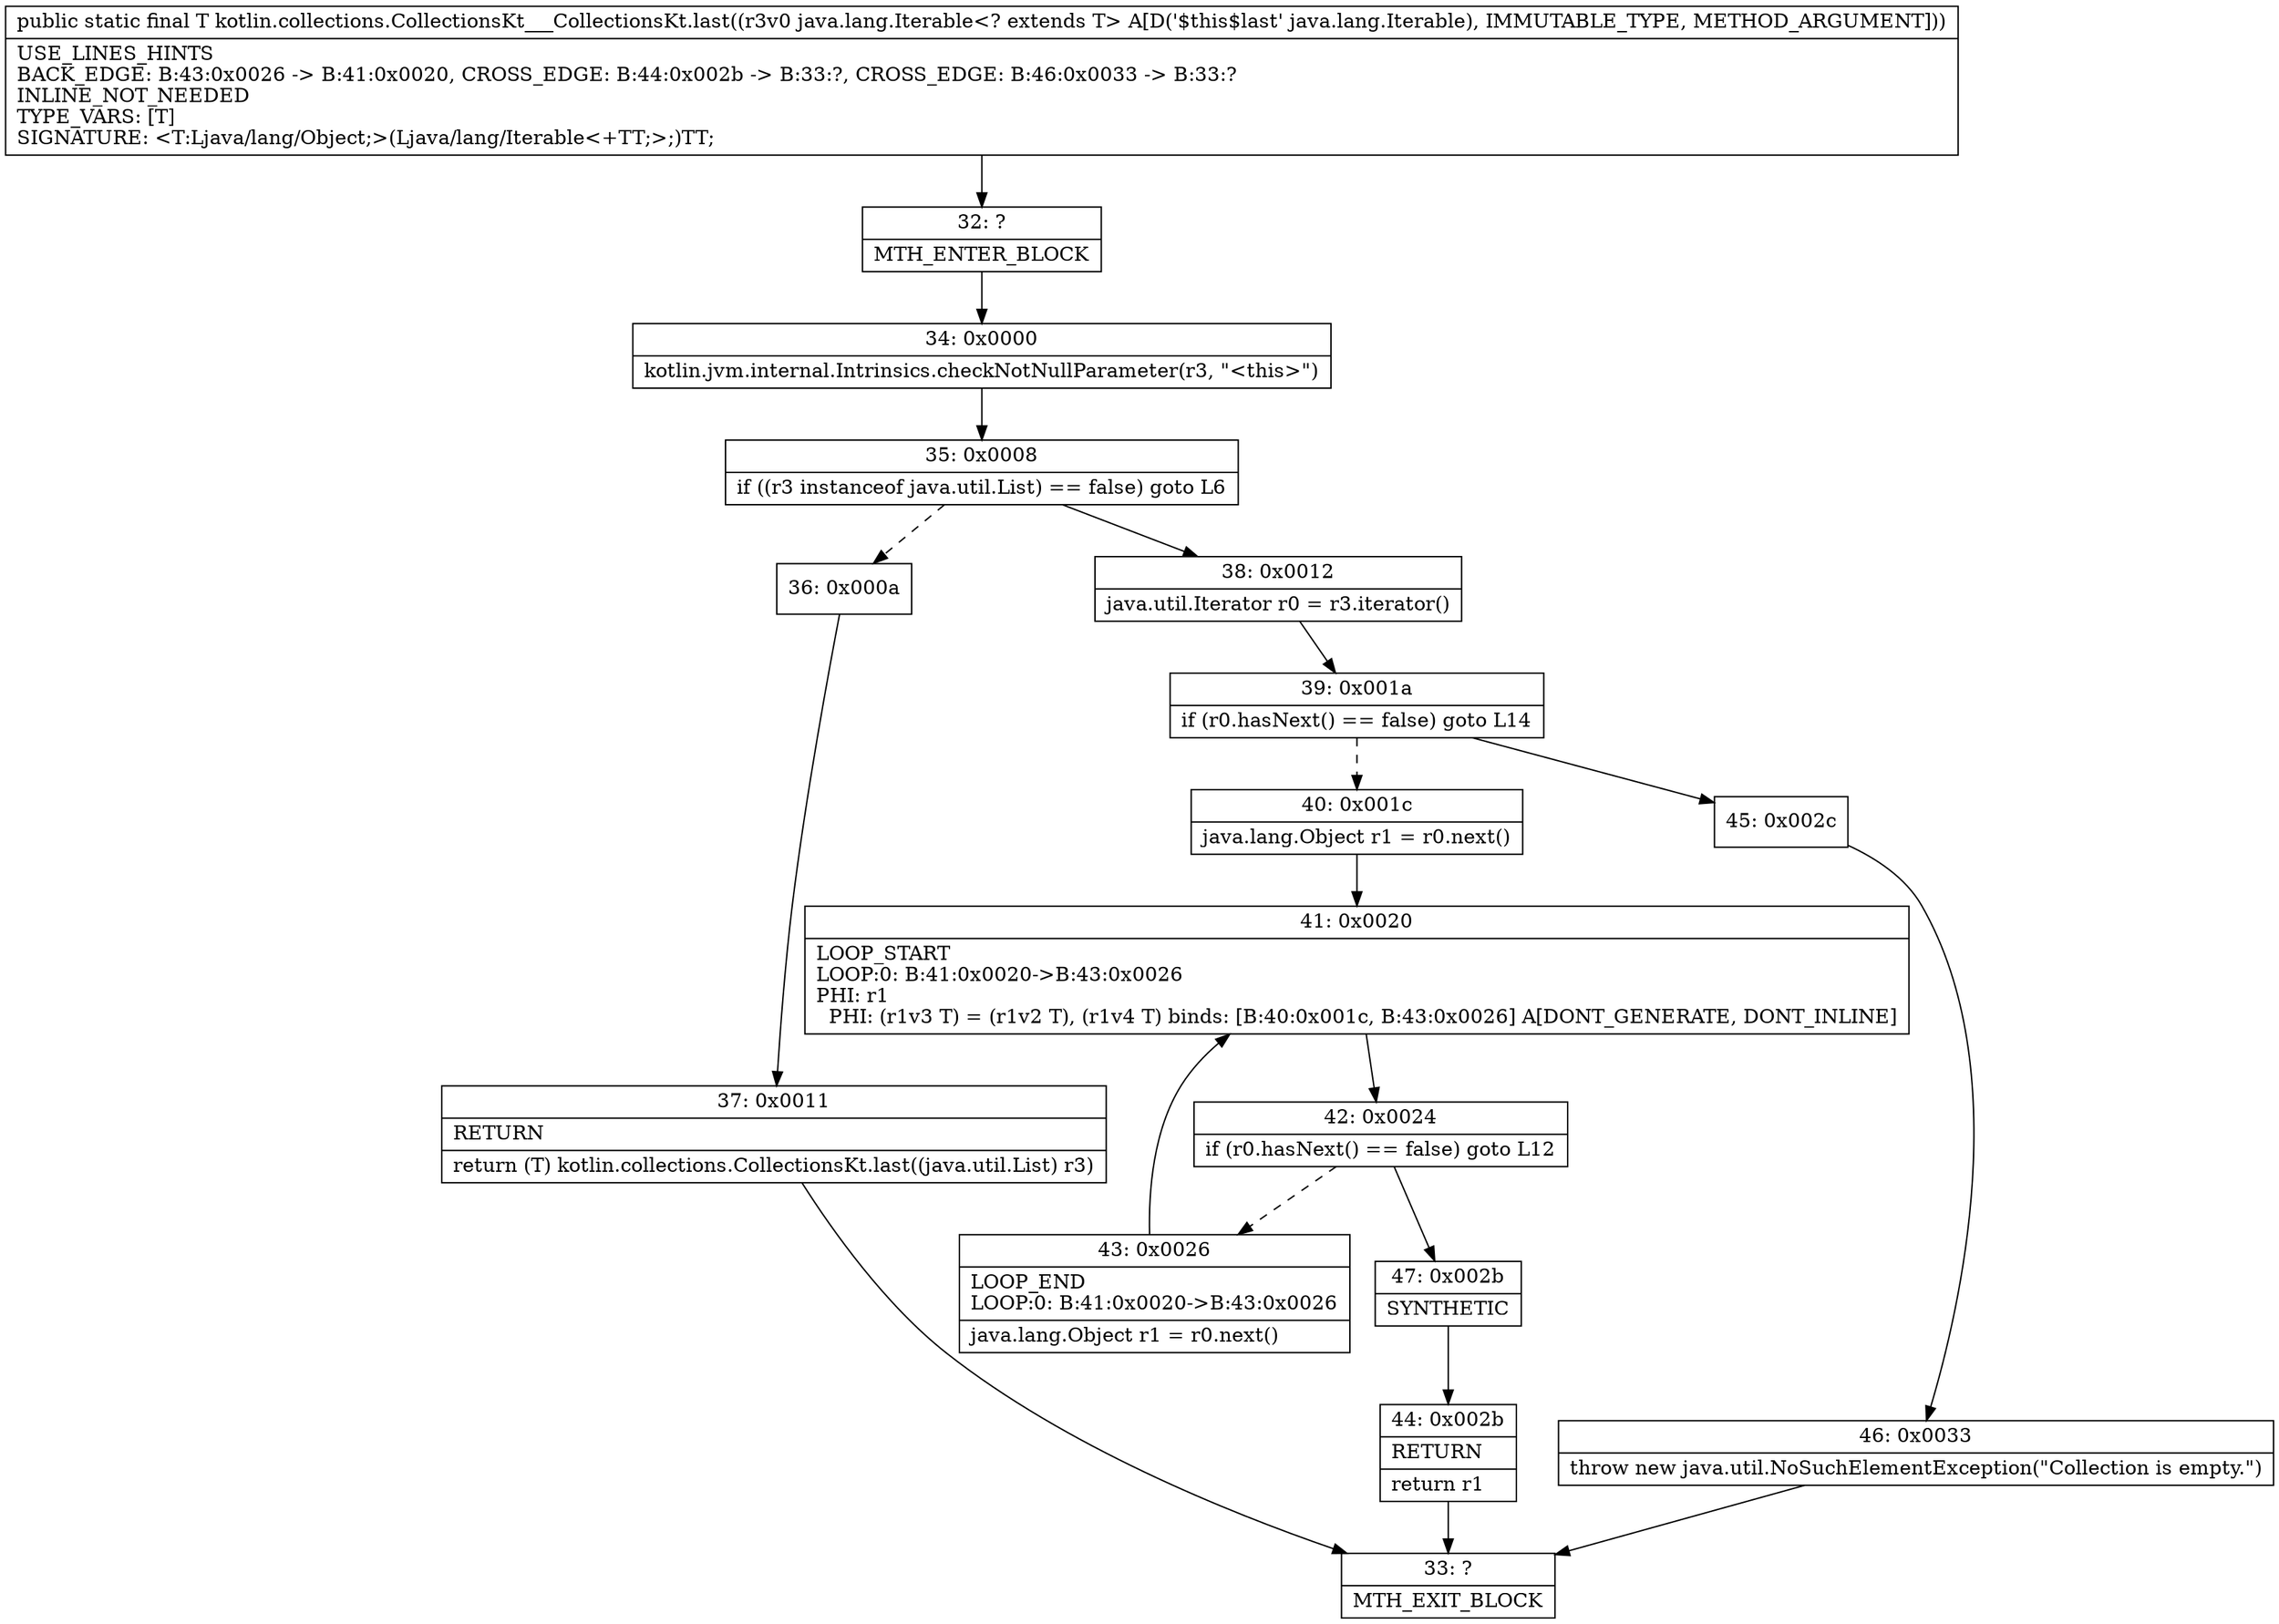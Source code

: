 digraph "CFG forkotlin.collections.CollectionsKt___CollectionsKt.last(Ljava\/lang\/Iterable;)Ljava\/lang\/Object;" {
Node_32 [shape=record,label="{32\:\ ?|MTH_ENTER_BLOCK\l}"];
Node_34 [shape=record,label="{34\:\ 0x0000|kotlin.jvm.internal.Intrinsics.checkNotNullParameter(r3, \"\<this\>\")\l}"];
Node_35 [shape=record,label="{35\:\ 0x0008|if ((r3 instanceof java.util.List) == false) goto L6\l}"];
Node_36 [shape=record,label="{36\:\ 0x000a}"];
Node_37 [shape=record,label="{37\:\ 0x0011|RETURN\l|return (T) kotlin.collections.CollectionsKt.last((java.util.List) r3)\l}"];
Node_33 [shape=record,label="{33\:\ ?|MTH_EXIT_BLOCK\l}"];
Node_38 [shape=record,label="{38\:\ 0x0012|java.util.Iterator r0 = r3.iterator()\l}"];
Node_39 [shape=record,label="{39\:\ 0x001a|if (r0.hasNext() == false) goto L14\l}"];
Node_40 [shape=record,label="{40\:\ 0x001c|java.lang.Object r1 = r0.next()\l}"];
Node_41 [shape=record,label="{41\:\ 0x0020|LOOP_START\lLOOP:0: B:41:0x0020\-\>B:43:0x0026\lPHI: r1 \l  PHI: (r1v3 T) = (r1v2 T), (r1v4 T) binds: [B:40:0x001c, B:43:0x0026] A[DONT_GENERATE, DONT_INLINE]\l}"];
Node_42 [shape=record,label="{42\:\ 0x0024|if (r0.hasNext() == false) goto L12\l}"];
Node_43 [shape=record,label="{43\:\ 0x0026|LOOP_END\lLOOP:0: B:41:0x0020\-\>B:43:0x0026\l|java.lang.Object r1 = r0.next()\l}"];
Node_47 [shape=record,label="{47\:\ 0x002b|SYNTHETIC\l}"];
Node_44 [shape=record,label="{44\:\ 0x002b|RETURN\l|return r1\l}"];
Node_45 [shape=record,label="{45\:\ 0x002c}"];
Node_46 [shape=record,label="{46\:\ 0x0033|throw new java.util.NoSuchElementException(\"Collection is empty.\")\l}"];
MethodNode[shape=record,label="{public static final T kotlin.collections.CollectionsKt___CollectionsKt.last((r3v0 java.lang.Iterable\<? extends T\> A[D('$this$last' java.lang.Iterable), IMMUTABLE_TYPE, METHOD_ARGUMENT]))  | USE_LINES_HINTS\lBACK_EDGE: B:43:0x0026 \-\> B:41:0x0020, CROSS_EDGE: B:44:0x002b \-\> B:33:?, CROSS_EDGE: B:46:0x0033 \-\> B:33:?\lINLINE_NOT_NEEDED\lTYPE_VARS: [T]\lSIGNATURE: \<T:Ljava\/lang\/Object;\>(Ljava\/lang\/Iterable\<+TT;\>;)TT;\l}"];
MethodNode -> Node_32;Node_32 -> Node_34;
Node_34 -> Node_35;
Node_35 -> Node_36[style=dashed];
Node_35 -> Node_38;
Node_36 -> Node_37;
Node_37 -> Node_33;
Node_38 -> Node_39;
Node_39 -> Node_40[style=dashed];
Node_39 -> Node_45;
Node_40 -> Node_41;
Node_41 -> Node_42;
Node_42 -> Node_43[style=dashed];
Node_42 -> Node_47;
Node_43 -> Node_41;
Node_47 -> Node_44;
Node_44 -> Node_33;
Node_45 -> Node_46;
Node_46 -> Node_33;
}

